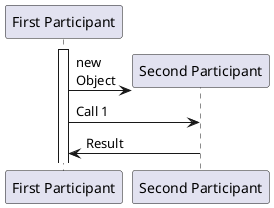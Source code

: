{
  "sha1": "q16v24pikud4649a1hv07xjvqhg3sc1",
  "insertion": {
    "when": "2024-06-04T17:28:41.979Z",
    "user": "plantuml@gmail.com"
  }
}
@startuml
participant "First Participant" as First
participant "Second Participant" as Second
activate First
create Second
' without the newline the arrow is correct, with the newline the arrow stops too early
First->Second: new\nObject
First->Second: Call 1
First<-Second: Result
@enduml
